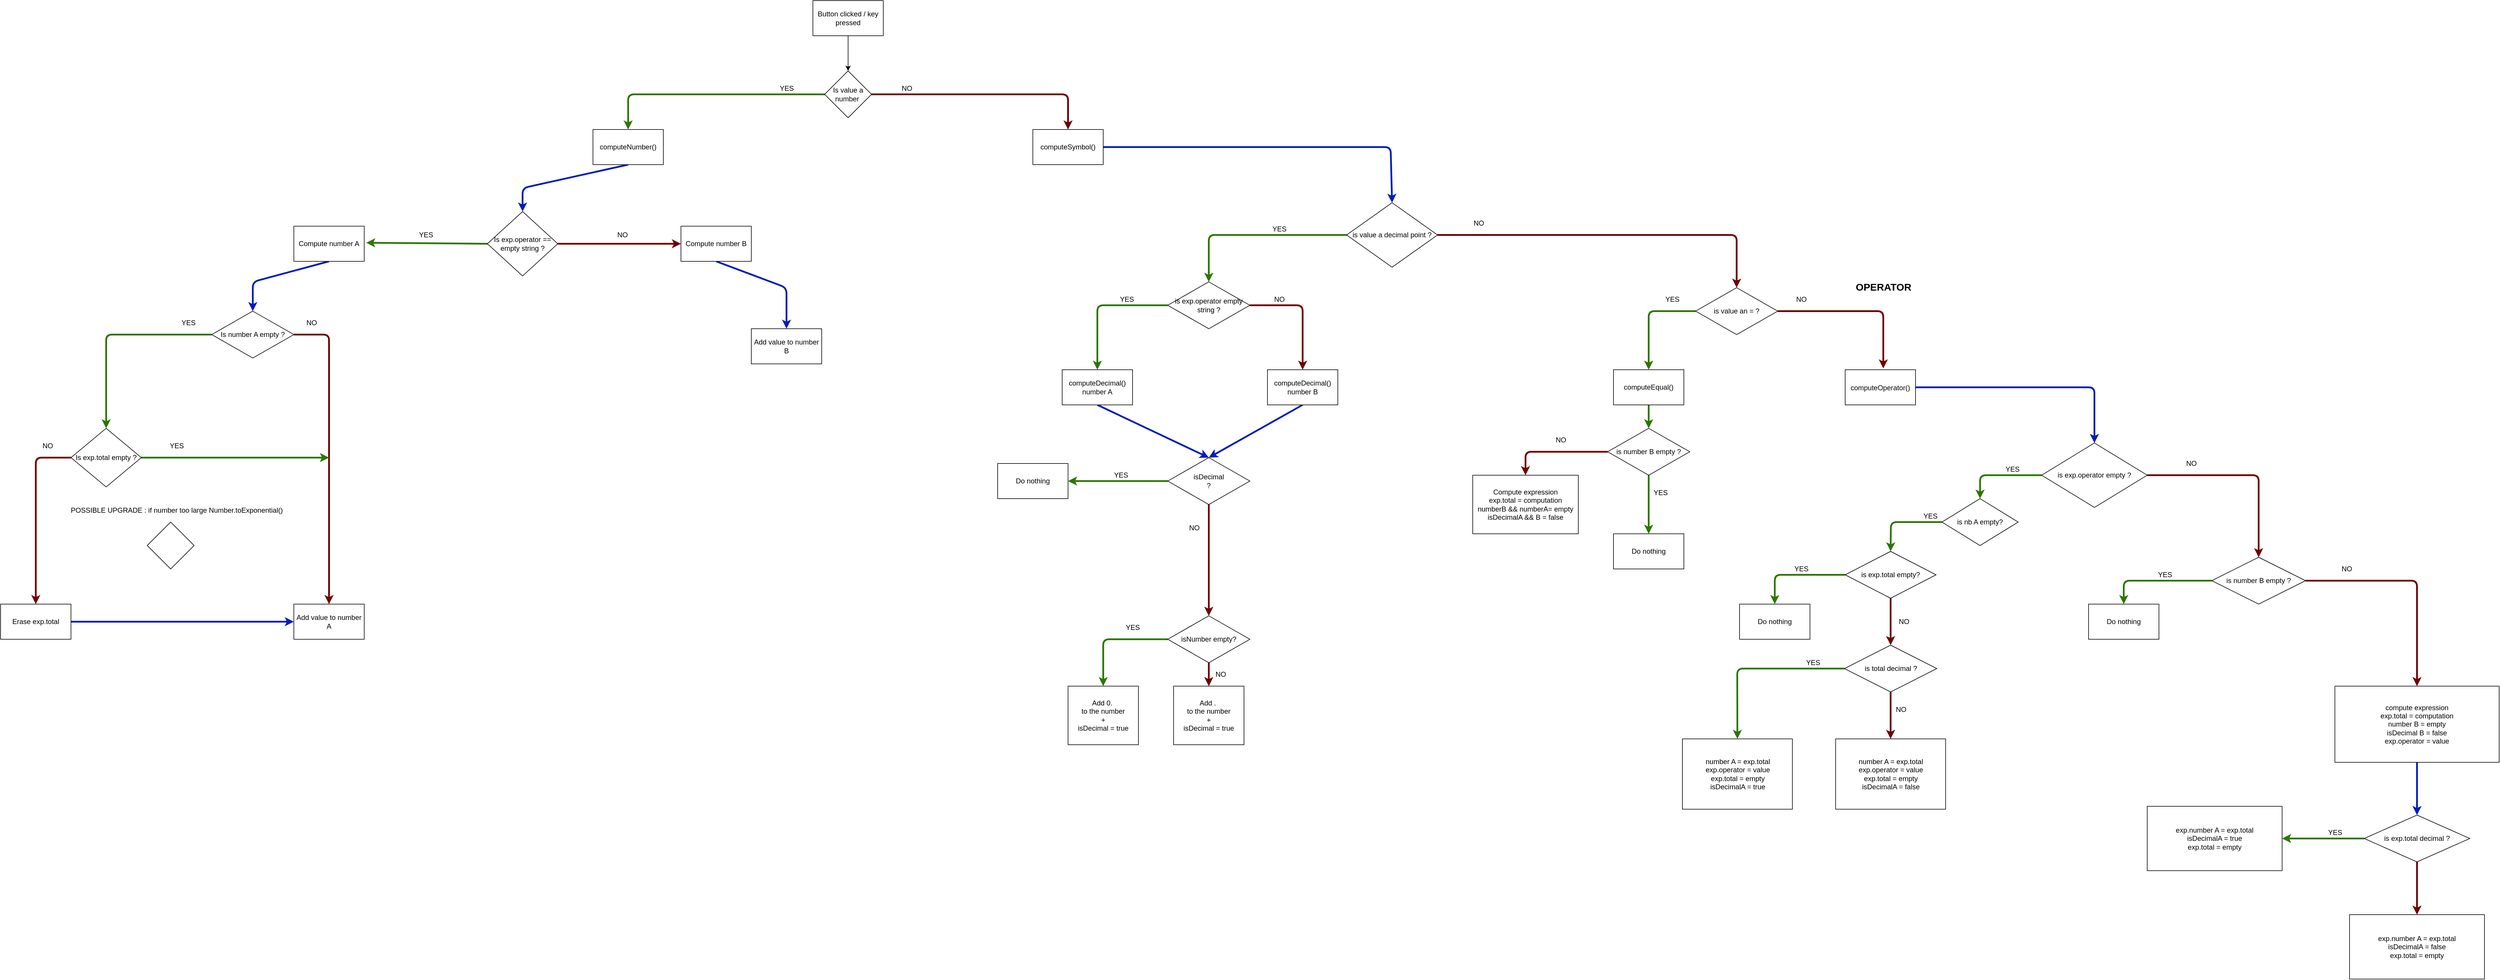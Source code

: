 <mxfile>
    <diagram id="bj5u30ifC48QjX-Cy-lz" name="Page-1">
        <mxGraphModel dx="3163" dy="1159" grid="0" gridSize="10" guides="1" tooltips="1" connect="1" arrows="1" fold="1" page="0" pageScale="1" pageWidth="850" pageHeight="1100" math="0" shadow="0">
            <root>
                <mxCell id="0"/>
                <mxCell id="1" parent="0"/>
                <mxCell id="5" style="edgeStyle=none;html=1;exitX=0.5;exitY=1;exitDx=0;exitDy=0;entryX=0.5;entryY=0;entryDx=0;entryDy=0;" parent="1" source="2" target="3" edge="1">
                    <mxGeometry relative="1" as="geometry"/>
                </mxCell>
                <mxCell id="2" value="Button clicked / key pressed" style="rounded=0;whiteSpace=wrap;html=1;" parent="1" vertex="1">
                    <mxGeometry x="365" y="80" width="120" height="60" as="geometry"/>
                </mxCell>
                <mxCell id="61" style="edgeStyle=none;html=1;exitX=0;exitY=0.5;exitDx=0;exitDy=0;strokeColor=#2D7600;entryX=0.5;entryY=0;entryDx=0;entryDy=0;fillColor=#60a917;strokeWidth=3;" parent="1" source="3" target="6" edge="1">
                    <mxGeometry relative="1" as="geometry">
                        <mxPoint x="140" y="290" as="targetPoint"/>
                        <Array as="points">
                            <mxPoint x="50" y="240"/>
                        </Array>
                    </mxGeometry>
                </mxCell>
                <mxCell id="63" style="edgeStyle=none;html=1;exitX=1;exitY=0.5;exitDx=0;exitDy=0;entryX=0.5;entryY=0;entryDx=0;entryDy=0;strokeColor=#6F0000;fillColor=#a20025;strokeWidth=3;" parent="1" source="3" target="8" edge="1">
                    <mxGeometry relative="1" as="geometry">
                        <Array as="points">
                            <mxPoint x="800" y="240"/>
                        </Array>
                    </mxGeometry>
                </mxCell>
                <mxCell id="3" value="Is value a number&amp;nbsp;" style="rhombus;whiteSpace=wrap;html=1;" parent="1" vertex="1">
                    <mxGeometry x="385" y="200" width="80" height="80" as="geometry"/>
                </mxCell>
                <mxCell id="53" style="edgeStyle=none;html=1;exitX=0.5;exitY=1;exitDx=0;exitDy=0;entryX=0.5;entryY=0;entryDx=0;entryDy=0;strokeColor=#001DBC;fillColor=#0050ef;strokeWidth=3;" parent="1" source="6" target="16" edge="1">
                    <mxGeometry relative="1" as="geometry">
                        <Array as="points">
                            <mxPoint x="-130" y="400"/>
                        </Array>
                    </mxGeometry>
                </mxCell>
                <mxCell id="6" value="computeNumber()" style="rounded=0;whiteSpace=wrap;html=1;" parent="1" vertex="1">
                    <mxGeometry x="-10" y="300" width="120" height="60" as="geometry"/>
                </mxCell>
                <mxCell id="65" style="edgeStyle=none;html=1;exitX=1;exitY=0.5;exitDx=0;exitDy=0;entryX=0.5;entryY=0;entryDx=0;entryDy=0;strokeColor=#001DBC;fillColor=#0050ef;strokeWidth=3;" parent="1" source="8" target="64" edge="1">
                    <mxGeometry relative="1" as="geometry">
                        <Array as="points">
                            <mxPoint x="1350" y="330"/>
                        </Array>
                    </mxGeometry>
                </mxCell>
                <mxCell id="8" value="computeSymbol()" style="rounded=0;whiteSpace=wrap;html=1;" parent="1" vertex="1">
                    <mxGeometry x="740" y="300" width="120" height="60" as="geometry"/>
                </mxCell>
                <mxCell id="10" value="YES" style="text;html=1;align=center;verticalAlign=middle;resizable=0;points=[];autosize=1;strokeColor=none;fillColor=none;" parent="1" vertex="1">
                    <mxGeometry x="300" y="220" width="40" height="20" as="geometry"/>
                </mxCell>
                <mxCell id="11" value="NO" style="text;html=1;align=center;verticalAlign=middle;resizable=0;points=[];autosize=1;strokeColor=none;fillColor=none;" parent="1" vertex="1">
                    <mxGeometry x="510" y="220" width="30" height="20" as="geometry"/>
                </mxCell>
                <mxCell id="52" style="edgeStyle=none;html=1;exitX=0;exitY=0.5;exitDx=0;exitDy=0;entryX=1.028;entryY=0.471;entryDx=0;entryDy=0;entryPerimeter=0;strokeColor=#2D7600;fillColor=#60a917;strokeWidth=3;" parent="1" source="16" target="24" edge="1">
                    <mxGeometry relative="1" as="geometry"/>
                </mxCell>
                <mxCell id="54" style="edgeStyle=none;html=1;exitX=1;exitY=0.5;exitDx=0;exitDy=0;strokeColor=#6F0000;fillColor=#a20025;strokeWidth=3;" parent="1" source="16" target="20" edge="1">
                    <mxGeometry relative="1" as="geometry"/>
                </mxCell>
                <mxCell id="16" value="&lt;span&gt;Is exp.operator == empty string ?&lt;/span&gt;" style="rhombus;whiteSpace=wrap;html=1;" parent="1" vertex="1">
                    <mxGeometry x="-190" y="440" width="120" height="110" as="geometry"/>
                </mxCell>
                <mxCell id="58" style="edgeStyle=none;html=1;exitX=0.5;exitY=1;exitDx=0;exitDy=0;entryX=0.5;entryY=0;entryDx=0;entryDy=0;strokeColor=#001DBC;fillColor=#0050ef;strokeWidth=3;" parent="1" source="20" target="60" edge="1">
                    <mxGeometry relative="1" as="geometry">
                        <mxPoint x="320" y="610" as="targetPoint"/>
                        <Array as="points">
                            <mxPoint x="320" y="570"/>
                        </Array>
                    </mxGeometry>
                </mxCell>
                <mxCell id="20" value="Compute number B" style="rounded=0;whiteSpace=wrap;html=1;" parent="1" vertex="1">
                    <mxGeometry x="140" y="465" width="120" height="60" as="geometry"/>
                </mxCell>
                <mxCell id="23" value="NO" style="text;html=1;align=center;verticalAlign=middle;resizable=0;points=[];autosize=1;strokeColor=none;fillColor=none;" parent="1" vertex="1">
                    <mxGeometry x="25" y="470" width="30" height="20" as="geometry"/>
                </mxCell>
                <mxCell id="51" style="edgeStyle=none;html=1;exitX=0.5;exitY=1;exitDx=0;exitDy=0;entryX=0.5;entryY=0;entryDx=0;entryDy=0;strokeColor=#001DBC;fillColor=#0050ef;strokeWidth=3;" parent="1" source="24" target="27" edge="1">
                    <mxGeometry relative="1" as="geometry">
                        <Array as="points">
                            <mxPoint x="-590" y="560"/>
                        </Array>
                    </mxGeometry>
                </mxCell>
                <mxCell id="24" value="Compute number A" style="rounded=0;whiteSpace=wrap;html=1;" parent="1" vertex="1">
                    <mxGeometry x="-520" y="465" width="120" height="60" as="geometry"/>
                </mxCell>
                <mxCell id="26" value="YES" style="text;html=1;align=center;verticalAlign=middle;resizable=0;points=[];autosize=1;strokeColor=none;fillColor=none;" parent="1" vertex="1">
                    <mxGeometry x="-315" y="470" width="40" height="20" as="geometry"/>
                </mxCell>
                <mxCell id="49" style="edgeStyle=none;html=1;exitX=0;exitY=0.5;exitDx=0;exitDy=0;entryX=0.5;entryY=0;entryDx=0;entryDy=0;strokeColor=#2D7600;fillColor=#60a917;strokeWidth=3;" parent="1" source="27" target="35" edge="1">
                    <mxGeometry relative="1" as="geometry">
                        <Array as="points">
                            <mxPoint x="-840" y="650"/>
                        </Array>
                    </mxGeometry>
                </mxCell>
                <mxCell id="50" style="edgeStyle=none;html=1;exitX=1;exitY=0.5;exitDx=0;exitDy=0;strokeColor=#6F0000;fillColor=#a20025;strokeWidth=3;" parent="1" source="27" target="30" edge="1">
                    <mxGeometry relative="1" as="geometry">
                        <Array as="points">
                            <mxPoint x="-460" y="650"/>
                        </Array>
                    </mxGeometry>
                </mxCell>
                <mxCell id="27" value="Is number A empty ?" style="rhombus;whiteSpace=wrap;html=1;" parent="1" vertex="1">
                    <mxGeometry x="-660" y="610" width="140" height="80" as="geometry"/>
                </mxCell>
                <mxCell id="30" value="Add value to number A" style="rounded=0;whiteSpace=wrap;html=1;strokeColor=default;fillColor=default;" parent="1" vertex="1">
                    <mxGeometry x="-520" y="1110" width="120" height="60" as="geometry"/>
                </mxCell>
                <mxCell id="33" value="YES" style="text;html=1;align=center;verticalAlign=middle;resizable=0;points=[];autosize=1;strokeColor=none;fillColor=none;" parent="1" vertex="1">
                    <mxGeometry x="-720" y="620" width="40" height="20" as="geometry"/>
                </mxCell>
                <mxCell id="34" value="NO" style="text;html=1;align=center;verticalAlign=middle;resizable=0;points=[];autosize=1;strokeColor=none;fillColor=none;" parent="1" vertex="1">
                    <mxGeometry x="-505" y="620" width="30" height="20" as="geometry"/>
                </mxCell>
                <mxCell id="44" style="edgeStyle=none;html=1;exitX=1;exitY=0.5;exitDx=0;exitDy=0;fillColor=#60a917;strokeColor=#2D7600;strokeWidth=3;" parent="1" source="35" edge="1">
                    <mxGeometry relative="1" as="geometry">
                        <mxPoint x="-460" y="860" as="targetPoint"/>
                    </mxGeometry>
                </mxCell>
                <mxCell id="48" style="edgeStyle=none;html=1;exitX=0;exitY=0.5;exitDx=0;exitDy=0;strokeColor=#6F0000;fillColor=#a20025;strokeWidth=3;" parent="1" source="35" target="38" edge="1">
                    <mxGeometry relative="1" as="geometry">
                        <Array as="points">
                            <mxPoint x="-960" y="860"/>
                        </Array>
                    </mxGeometry>
                </mxCell>
                <mxCell id="35" value="&lt;span&gt;Is exp.total empty ?&lt;/span&gt;" style="rhombus;whiteSpace=wrap;html=1;" parent="1" vertex="1">
                    <mxGeometry x="-900" y="810" width="120" height="100" as="geometry"/>
                </mxCell>
                <mxCell id="47" style="edgeStyle=none;html=1;exitX=1;exitY=0.5;exitDx=0;exitDy=0;entryX=0;entryY=0.5;entryDx=0;entryDy=0;strokeColor=#001DBC;fillColor=#0050ef;strokeWidth=3;" parent="1" source="38" target="30" edge="1">
                    <mxGeometry relative="1" as="geometry"/>
                </mxCell>
                <mxCell id="38" value="Erase exp.total" style="rounded=0;whiteSpace=wrap;html=1;strokeColor=default;fillColor=default;" parent="1" vertex="1">
                    <mxGeometry x="-1020" y="1110" width="120" height="60" as="geometry"/>
                </mxCell>
                <mxCell id="40" value="NO" style="text;html=1;align=center;verticalAlign=middle;resizable=0;points=[];autosize=1;strokeColor=none;fillColor=none;" parent="1" vertex="1">
                    <mxGeometry x="-955" y="830" width="30" height="20" as="geometry"/>
                </mxCell>
                <mxCell id="45" value="YES" style="text;html=1;align=center;verticalAlign=middle;resizable=0;points=[];autosize=1;strokeColor=none;fillColor=none;" parent="1" vertex="1">
                    <mxGeometry x="-740" y="830" width="40" height="20" as="geometry"/>
                </mxCell>
                <mxCell id="55" value="" style="rhombus;whiteSpace=wrap;html=1;strokeColor=default;fillColor=default;" parent="1" vertex="1">
                    <mxGeometry x="-770" y="970" width="80" height="80" as="geometry"/>
                </mxCell>
                <mxCell id="56" value="POSSIBLE UPGRADE : if number too large Number.toExponential()" style="text;html=1;align=center;verticalAlign=middle;resizable=0;points=[];autosize=1;strokeColor=none;fillColor=none;" parent="1" vertex="1">
                    <mxGeometry x="-910" y="940" width="380" height="20" as="geometry"/>
                </mxCell>
                <mxCell id="60" value="Add value to number B" style="rounded=0;whiteSpace=wrap;html=1;strokeColor=default;fillColor=default;" parent="1" vertex="1">
                    <mxGeometry x="260" y="640" width="120" height="60" as="geometry"/>
                </mxCell>
                <mxCell id="67" style="edgeStyle=none;html=1;exitX=0;exitY=0.5;exitDx=0;exitDy=0;entryX=0.5;entryY=0;entryDx=0;entryDy=0;strokeColor=#2D7600;fillColor=#60a917;strokeWidth=3;" parent="1" source="64" edge="1">
                    <mxGeometry relative="1" as="geometry">
                        <mxPoint x="1040" y="560.0" as="targetPoint"/>
                        <Array as="points">
                            <mxPoint x="1040" y="480"/>
                        </Array>
                    </mxGeometry>
                </mxCell>
                <mxCell id="94" style="edgeStyle=none;html=1;exitX=1;exitY=0.5;exitDx=0;exitDy=0;entryX=0.5;entryY=0;entryDx=0;entryDy=0;strokeColor=#6F0000;fillColor=#a20025;strokeWidth=3;" parent="1" source="64" target="93" edge="1">
                    <mxGeometry relative="1" as="geometry">
                        <Array as="points">
                            <mxPoint x="1940" y="480"/>
                        </Array>
                    </mxGeometry>
                </mxCell>
                <mxCell id="64" value="is value a decimal point ?" style="rhombus;whiteSpace=wrap;html=1;strokeColor=default;fillColor=default;" parent="1" vertex="1">
                    <mxGeometry x="1275" y="425" width="155" height="110" as="geometry"/>
                </mxCell>
                <mxCell id="68" value="YES" style="text;html=1;align=center;verticalAlign=middle;resizable=0;points=[];autosize=1;strokeColor=none;fillColor=none;" parent="1" vertex="1">
                    <mxGeometry x="1140" y="460" width="40" height="20" as="geometry"/>
                </mxCell>
                <mxCell id="78" style="edgeStyle=none;html=1;exitX=0.5;exitY=1;exitDx=0;exitDy=0;entryX=0.5;entryY=0;entryDx=0;entryDy=0;strokeColor=#001DBC;fillColor=#0050ef;strokeWidth=3;" parent="1" source="69" target="77" edge="1">
                    <mxGeometry relative="1" as="geometry"/>
                </mxCell>
                <mxCell id="69" value="computeDecimal()&lt;br&gt;number A" style="rounded=0;whiteSpace=wrap;html=1;strokeColor=default;fillColor=default;" parent="1" vertex="1">
                    <mxGeometry x="790" y="710" width="120" height="60" as="geometry"/>
                </mxCell>
                <mxCell id="71" style="edgeStyle=none;html=1;exitX=0;exitY=0.5;exitDx=0;exitDy=0;entryX=0.5;entryY=0;entryDx=0;entryDy=0;strokeColor=#2D7600;fillColor=#60a917;strokeWidth=3;" parent="1" source="70" target="69" edge="1">
                    <mxGeometry relative="1" as="geometry">
                        <Array as="points">
                            <mxPoint x="850" y="600"/>
                        </Array>
                    </mxGeometry>
                </mxCell>
                <mxCell id="74" style="edgeStyle=none;html=1;exitX=1;exitY=0.5;exitDx=0;exitDy=0;entryX=0.5;entryY=0;entryDx=0;entryDy=0;strokeColor=#6F0000;fillColor=#a20025;strokeWidth=3;" parent="1" source="70" target="73" edge="1">
                    <mxGeometry relative="1" as="geometry">
                        <Array as="points">
                            <mxPoint x="1200" y="600"/>
                        </Array>
                    </mxGeometry>
                </mxCell>
                <mxCell id="70" value="is exp.operator empty string ?" style="rhombus;whiteSpace=wrap;html=1;strokeColor=default;fillColor=default;" parent="1" vertex="1">
                    <mxGeometry x="970" y="560" width="140" height="80" as="geometry"/>
                </mxCell>
                <mxCell id="72" value="YES" style="text;html=1;align=center;verticalAlign=middle;resizable=0;points=[];autosize=1;strokeColor=none;fillColor=none;" parent="1" vertex="1">
                    <mxGeometry x="880" y="580" width="40" height="20" as="geometry"/>
                </mxCell>
                <mxCell id="79" style="edgeStyle=none;html=1;exitX=0.5;exitY=1;exitDx=0;exitDy=0;strokeColor=#001DBC;fillColor=#0050ef;strokeWidth=3;" parent="1" source="73" edge="1">
                    <mxGeometry relative="1" as="geometry">
                        <mxPoint x="1040" y="860" as="targetPoint"/>
                    </mxGeometry>
                </mxCell>
                <mxCell id="73" value="computeDecimal()&lt;br&gt;number B" style="rounded=0;whiteSpace=wrap;html=1;strokeColor=default;fillColor=default;" parent="1" vertex="1">
                    <mxGeometry x="1140" y="710" width="120" height="60" as="geometry"/>
                </mxCell>
                <mxCell id="75" value="NO" style="text;html=1;align=center;verticalAlign=middle;resizable=0;points=[];autosize=1;strokeColor=none;fillColor=none;" parent="1" vertex="1">
                    <mxGeometry x="1145" y="580" width="30" height="20" as="geometry"/>
                </mxCell>
                <mxCell id="87" style="edgeStyle=none;html=1;exitX=0;exitY=0.5;exitDx=0;exitDy=0;entryX=0.5;entryY=0;entryDx=0;entryDy=0;strokeColor=#2D7600;fillColor=#60a917;strokeWidth=3;" parent="1" source="76" target="80" edge="1">
                    <mxGeometry relative="1" as="geometry">
                        <Array as="points">
                            <mxPoint x="860" y="1170"/>
                        </Array>
                    </mxGeometry>
                </mxCell>
                <mxCell id="90" style="edgeStyle=none;html=1;exitX=0.5;exitY=1;exitDx=0;exitDy=0;entryX=0.5;entryY=0;entryDx=0;entryDy=0;strokeColor=#6F0000;fillColor=#a20025;strokeWidth=3;" parent="1" source="76" target="89" edge="1">
                    <mxGeometry relative="1" as="geometry"/>
                </mxCell>
                <mxCell id="76" value="isNumber empty?" style="rhombus;whiteSpace=wrap;html=1;strokeColor=default;fillColor=default;" parent="1" vertex="1">
                    <mxGeometry x="970" y="1130" width="140" height="80" as="geometry"/>
                </mxCell>
                <mxCell id="84" style="edgeStyle=none;html=1;exitX=0;exitY=0.5;exitDx=0;exitDy=0;entryX=1;entryY=0.5;entryDx=0;entryDy=0;strokeColor=#2D7600;fillColor=#60a917;strokeWidth=3;" parent="1" source="77" target="83" edge="1">
                    <mxGeometry relative="1" as="geometry"/>
                </mxCell>
                <mxCell id="86" style="edgeStyle=none;html=1;exitX=0.5;exitY=1;exitDx=0;exitDy=0;entryX=0.5;entryY=0;entryDx=0;entryDy=0;strokeColor=#6F0000;fillColor=#a20025;strokeWidth=3;" parent="1" source="77" target="76" edge="1">
                    <mxGeometry relative="1" as="geometry"/>
                </mxCell>
                <mxCell id="77" value="isDecimal&lt;br&gt;?" style="rhombus;whiteSpace=wrap;html=1;strokeColor=default;fillColor=default;" parent="1" vertex="1">
                    <mxGeometry x="970" y="860" width="140" height="80" as="geometry"/>
                </mxCell>
                <mxCell id="80" value="Add 0.&amp;nbsp;&lt;br&gt;to the number&lt;br&gt;+&lt;br&gt;isDecimal = true" style="rounded=0;whiteSpace=wrap;html=1;strokeColor=default;fillColor=default;" parent="1" vertex="1">
                    <mxGeometry x="800" y="1250" width="120" height="100" as="geometry"/>
                </mxCell>
                <mxCell id="82" value="NO" style="text;html=1;align=center;verticalAlign=middle;resizable=0;points=[];autosize=1;strokeColor=none;fillColor=none;" parent="1" vertex="1">
                    <mxGeometry x="1000" y="970" width="30" height="20" as="geometry"/>
                </mxCell>
                <mxCell id="83" value="Do nothing" style="rounded=0;whiteSpace=wrap;html=1;strokeColor=default;fillColor=default;" parent="1" vertex="1">
                    <mxGeometry x="680" y="870" width="120" height="60" as="geometry"/>
                </mxCell>
                <mxCell id="85" value="YES" style="text;html=1;align=center;verticalAlign=middle;resizable=0;points=[];autosize=1;strokeColor=none;fillColor=none;" parent="1" vertex="1">
                    <mxGeometry x="870" y="880" width="40" height="20" as="geometry"/>
                </mxCell>
                <mxCell id="88" value="YES" style="text;html=1;align=center;verticalAlign=middle;resizable=0;points=[];autosize=1;strokeColor=none;fillColor=none;" parent="1" vertex="1">
                    <mxGeometry x="890" y="1140" width="40" height="20" as="geometry"/>
                </mxCell>
                <mxCell id="89" value="Add .&amp;nbsp;&lt;br&gt;to the number&lt;br&gt;+&lt;br&gt;isDecimal = true" style="rounded=0;whiteSpace=wrap;html=1;strokeColor=default;fillColor=default;" parent="1" vertex="1">
                    <mxGeometry x="980" y="1250" width="120" height="100" as="geometry"/>
                </mxCell>
                <mxCell id="91" value="NO" style="text;html=1;align=center;verticalAlign=middle;resizable=0;points=[];autosize=1;strokeColor=none;fillColor=none;" parent="1" vertex="1">
                    <mxGeometry x="1045" y="1220" width="30" height="20" as="geometry"/>
                </mxCell>
                <mxCell id="97" style="edgeStyle=none;html=1;exitX=0;exitY=0.5;exitDx=0;exitDy=0;entryX=0.5;entryY=0;entryDx=0;entryDy=0;strokeColor=#2D7600;fillColor=#60a917;strokeWidth=3;" parent="1" source="93" target="96" edge="1">
                    <mxGeometry relative="1" as="geometry">
                        <Array as="points">
                            <mxPoint x="1790" y="610"/>
                        </Array>
                    </mxGeometry>
                </mxCell>
                <mxCell id="109" style="edgeStyle=none;html=1;exitX=1;exitY=0.5;exitDx=0;exitDy=0;entryX=0.542;entryY=-0.037;entryDx=0;entryDy=0;entryPerimeter=0;fontSize=12;strokeColor=#6F0000;fillColor=#a20025;strokeWidth=3;" parent="1" source="93" target="108" edge="1">
                    <mxGeometry relative="1" as="geometry">
                        <Array as="points">
                            <mxPoint x="2190" y="610"/>
                        </Array>
                    </mxGeometry>
                </mxCell>
                <mxCell id="93" value="is value an = ?" style="rhombus;whiteSpace=wrap;html=1;strokeColor=default;fillColor=default;" parent="1" vertex="1">
                    <mxGeometry x="1870" y="570" width="140" height="80" as="geometry"/>
                </mxCell>
                <mxCell id="95" value="NO" style="text;html=1;align=center;verticalAlign=middle;resizable=0;points=[];autosize=1;strokeColor=none;fillColor=none;" parent="1" vertex="1">
                    <mxGeometry x="1485" y="450" width="30" height="20" as="geometry"/>
                </mxCell>
                <mxCell id="100" style="edgeStyle=none;html=1;exitX=0.5;exitY=1;exitDx=0;exitDy=0;strokeColor=#2D7600;fillColor=#60a917;strokeWidth=3;" parent="1" source="96" target="99" edge="1">
                    <mxGeometry relative="1" as="geometry"/>
                </mxCell>
                <mxCell id="96" value="computeEqual()" style="rounded=0;whiteSpace=wrap;html=1;strokeColor=default;fillColor=default;" parent="1" vertex="1">
                    <mxGeometry x="1730" y="710" width="120" height="60" as="geometry"/>
                </mxCell>
                <mxCell id="98" value="YES" style="text;html=1;align=center;verticalAlign=middle;resizable=0;points=[];autosize=1;strokeColor=none;fillColor=none;" parent="1" vertex="1">
                    <mxGeometry x="1810" y="580" width="40" height="20" as="geometry"/>
                </mxCell>
                <mxCell id="101" style="edgeStyle=none;html=1;exitX=0.5;exitY=1;exitDx=0;exitDy=0;strokeColor=#2D7600;entryX=0.5;entryY=0;entryDx=0;entryDy=0;fillColor=#60a917;strokeWidth=3;" parent="1" source="99" target="103" edge="1">
                    <mxGeometry relative="1" as="geometry">
                        <mxPoint x="1790" y="970" as="targetPoint"/>
                    </mxGeometry>
                </mxCell>
                <mxCell id="105" style="edgeStyle=none;html=1;exitX=0;exitY=0.5;exitDx=0;exitDy=0;entryX=0.5;entryY=0;entryDx=0;entryDy=0;strokeColor=#6F0000;fillColor=#a20025;strokeWidth=3;" parent="1" source="99" target="104" edge="1">
                    <mxGeometry relative="1" as="geometry">
                        <Array as="points">
                            <mxPoint x="1580" y="850"/>
                        </Array>
                    </mxGeometry>
                </mxCell>
                <mxCell id="99" value="is number B empty ?" style="rhombus;whiteSpace=wrap;html=1;strokeColor=default;fillColor=default;" parent="1" vertex="1">
                    <mxGeometry x="1720" y="810" width="140" height="80" as="geometry"/>
                </mxCell>
                <mxCell id="102" value="YES" style="text;html=1;align=center;verticalAlign=middle;resizable=0;points=[];autosize=1;strokeColor=none;fillColor=none;" parent="1" vertex="1">
                    <mxGeometry x="1790" y="910" width="40" height="20" as="geometry"/>
                </mxCell>
                <mxCell id="103" value="Do nothing" style="rounded=0;whiteSpace=wrap;html=1;strokeColor=default;fillColor=default;" parent="1" vertex="1">
                    <mxGeometry x="1730" y="990" width="120" height="60" as="geometry"/>
                </mxCell>
                <mxCell id="104" value="Compute expression&lt;br&gt;exp.total = computation&lt;br&gt;numberB &amp;amp;&amp;amp; numberA= empty&lt;br&gt;isDecimalA &amp;amp;&amp;amp; B = false" style="rounded=0;whiteSpace=wrap;html=1;strokeColor=default;fillColor=default;" parent="1" vertex="1">
                    <mxGeometry x="1490" y="890" width="180" height="100" as="geometry"/>
                </mxCell>
                <mxCell id="106" value="NO" style="text;html=1;align=center;verticalAlign=middle;resizable=0;points=[];autosize=1;strokeColor=none;fillColor=none;" parent="1" vertex="1">
                    <mxGeometry x="1625" y="820" width="30" height="20" as="geometry"/>
                </mxCell>
                <mxCell id="107" value="&lt;font style=&quot;font-size: 17px&quot;&gt;&lt;b&gt;OPERATOR&lt;/b&gt;&lt;/font&gt;" style="text;html=1;align=center;verticalAlign=middle;resizable=0;points=[];autosize=1;strokeColor=none;fillColor=none;" parent="1" vertex="1">
                    <mxGeometry x="2135" y="560" width="110" height="20" as="geometry"/>
                </mxCell>
                <mxCell id="112" style="edgeStyle=none;html=1;exitX=1;exitY=0.5;exitDx=0;exitDy=0;entryX=0.5;entryY=0;entryDx=0;entryDy=0;fontSize=12;strokeColor=#001DBC;fillColor=#0050ef;strokeWidth=3;" parent="1" source="108" target="111" edge="1">
                    <mxGeometry relative="1" as="geometry">
                        <Array as="points">
                            <mxPoint x="2550" y="740"/>
                        </Array>
                    </mxGeometry>
                </mxCell>
                <mxCell id="108" value="&lt;font style=&quot;font-size: 12px&quot;&gt;computeOperator()&lt;/font&gt;" style="rounded=0;whiteSpace=wrap;html=1;fontSize=17;strokeColor=default;fillColor=default;" parent="1" vertex="1">
                    <mxGeometry x="2125" y="710" width="120" height="60" as="geometry"/>
                </mxCell>
                <mxCell id="110" value="NO" style="text;html=1;align=center;verticalAlign=middle;resizable=0;points=[];autosize=1;strokeColor=none;fillColor=none;fontSize=12;" parent="1" vertex="1">
                    <mxGeometry x="2035" y="580" width="30" height="20" as="geometry"/>
                </mxCell>
                <mxCell id="114" style="edgeStyle=none;html=1;exitX=0;exitY=0.5;exitDx=0;exitDy=0;entryX=0.5;entryY=0;entryDx=0;entryDy=0;fontSize=12;strokeColor=#2D7600;fillColor=#60a917;strokeWidth=3;" parent="1" source="111" target="113" edge="1">
                    <mxGeometry relative="1" as="geometry">
                        <Array as="points">
                            <mxPoint x="2355" y="890"/>
                        </Array>
                    </mxGeometry>
                </mxCell>
                <mxCell id="134" style="edgeStyle=none;html=1;exitX=1;exitY=0.5;exitDx=0;exitDy=0;fontSize=12;strokeColor=#6F0000;strokeWidth=3;fillColor=#a20025;entryX=0.5;entryY=0;entryDx=0;entryDy=0;" parent="1" source="111" target="135" edge="1">
                    <mxGeometry relative="1" as="geometry">
                        <mxPoint x="2870" y="890" as="targetPoint"/>
                        <Array as="points">
                            <mxPoint x="2830" y="890"/>
                        </Array>
                    </mxGeometry>
                </mxCell>
                <mxCell id="111" value="is exp.operator empty ?" style="rhombus;whiteSpace=wrap;html=1;fontSize=12;strokeColor=default;fillColor=default;" parent="1" vertex="1">
                    <mxGeometry x="2460" y="835" width="180" height="110" as="geometry"/>
                </mxCell>
                <mxCell id="117" style="edgeStyle=none;html=1;exitX=0;exitY=0.5;exitDx=0;exitDy=0;entryX=0.5;entryY=0;entryDx=0;entryDy=0;fontSize=12;strokeColor=#2D7600;fillColor=#60a917;strokeWidth=3;" parent="1" source="113" target="116" edge="1">
                    <mxGeometry relative="1" as="geometry">
                        <Array as="points">
                            <mxPoint x="2203" y="970"/>
                        </Array>
                    </mxGeometry>
                </mxCell>
                <mxCell id="113" value="is nb A empty?" style="rhombus;whiteSpace=wrap;html=1;fontSize=12;strokeColor=default;fillColor=default;" parent="1" vertex="1">
                    <mxGeometry x="2290" y="930" width="130" height="80" as="geometry"/>
                </mxCell>
                <mxCell id="115" value="YES" style="text;html=1;align=center;verticalAlign=middle;resizable=0;points=[];autosize=1;strokeColor=none;fillColor=none;fontSize=12;" parent="1" vertex="1">
                    <mxGeometry x="2390" y="870" width="40" height="20" as="geometry"/>
                </mxCell>
                <mxCell id="120" style="edgeStyle=none;html=1;exitX=0;exitY=0.5;exitDx=0;exitDy=0;entryX=0.5;entryY=0;entryDx=0;entryDy=0;fontSize=12;strokeColor=#2D7600;fillColor=#60a917;strokeWidth=3;" parent="1" source="116" target="119" edge="1">
                    <mxGeometry relative="1" as="geometry">
                        <Array as="points">
                            <mxPoint x="2005" y="1060"/>
                        </Array>
                    </mxGeometry>
                </mxCell>
                <mxCell id="126" style="edgeStyle=none;html=1;exitX=0.5;exitY=1;exitDx=0;exitDy=0;fontSize=12;strokeColor=#6F0000;fillColor=#a20025;strokeWidth=3;" parent="1" source="116" edge="1">
                    <mxGeometry relative="1" as="geometry">
                        <mxPoint x="2202.5" y="1180" as="targetPoint"/>
                    </mxGeometry>
                </mxCell>
                <mxCell id="116" value="is exp.total empty?" style="rhombus;whiteSpace=wrap;html=1;fontSize=12;strokeColor=default;fillColor=default;" parent="1" vertex="1">
                    <mxGeometry x="2125" y="1020" width="155" height="80" as="geometry"/>
                </mxCell>
                <mxCell id="118" value="YES" style="text;html=1;align=center;verticalAlign=middle;resizable=0;points=[];autosize=1;strokeColor=none;fillColor=none;fontSize=12;" parent="1" vertex="1">
                    <mxGeometry x="2250" y="950" width="40" height="20" as="geometry"/>
                </mxCell>
                <mxCell id="119" value="Do nothing" style="rounded=0;whiteSpace=wrap;html=1;fontSize=12;strokeColor=default;fillColor=default;" parent="1" vertex="1">
                    <mxGeometry x="1945" y="1110" width="120" height="60" as="geometry"/>
                </mxCell>
                <mxCell id="121" value="YES" style="text;html=1;align=center;verticalAlign=middle;resizable=0;points=[];autosize=1;strokeColor=none;fillColor=none;fontSize=12;" parent="1" vertex="1">
                    <mxGeometry x="2030" y="1040" width="40" height="20" as="geometry"/>
                </mxCell>
                <mxCell id="122" value="number A = exp.total&lt;br&gt;exp.operator = value&lt;br&gt;exp.total = empty&lt;br&gt;isDecimalA = false" style="rounded=0;whiteSpace=wrap;html=1;fontSize=12;strokeColor=default;fillColor=default;" parent="1" vertex="1">
                    <mxGeometry x="2108.75" y="1340" width="187.5" height="120" as="geometry"/>
                </mxCell>
                <mxCell id="124" value="NO" style="text;html=1;align=center;verticalAlign=middle;resizable=0;points=[];autosize=1;strokeColor=none;fillColor=none;fontSize=12;" parent="1" vertex="1">
                    <mxGeometry x="2210" y="1130" width="30" height="20" as="geometry"/>
                </mxCell>
                <mxCell id="128" style="edgeStyle=none;html=1;exitX=0.5;exitY=1;exitDx=0;exitDy=0;entryX=0.5;entryY=0;entryDx=0;entryDy=0;fontSize=12;strokeColor=#6F0000;fillColor=#a20025;strokeWidth=3;" parent="1" source="127" target="122" edge="1">
                    <mxGeometry relative="1" as="geometry"/>
                </mxCell>
                <mxCell id="132" style="edgeStyle=none;html=1;exitX=0;exitY=0.5;exitDx=0;exitDy=0;entryX=0.5;entryY=0;entryDx=0;entryDy=0;fontSize=12;strokeColor=#2D7600;fillColor=#60a917;strokeWidth=3;" parent="1" source="127" target="131" edge="1">
                    <mxGeometry relative="1" as="geometry">
                        <Array as="points">
                            <mxPoint x="1941" y="1220"/>
                        </Array>
                    </mxGeometry>
                </mxCell>
                <mxCell id="127" value="is total decimal ?" style="rhombus;whiteSpace=wrap;html=1;fontSize=12;strokeColor=default;fillColor=default;" parent="1" vertex="1">
                    <mxGeometry x="2123.75" y="1180" width="157.5" height="80" as="geometry"/>
                </mxCell>
                <mxCell id="129" value="NO" style="text;html=1;align=center;verticalAlign=middle;resizable=0;points=[];autosize=1;strokeColor=none;fillColor=none;fontSize=12;" parent="1" vertex="1">
                    <mxGeometry x="2205" y="1280" width="30" height="20" as="geometry"/>
                </mxCell>
                <mxCell id="131" value="number A = exp.total&lt;br&gt;exp.operator = value&lt;br&gt;exp.total = empty&lt;br&gt;isDecimalA = true" style="rounded=0;whiteSpace=wrap;html=1;fontSize=12;strokeColor=default;fillColor=default;" parent="1" vertex="1">
                    <mxGeometry x="1847.5" y="1340" width="187.5" height="120" as="geometry"/>
                </mxCell>
                <mxCell id="133" value="YES" style="text;html=1;align=center;verticalAlign=middle;resizable=0;points=[];autosize=1;strokeColor=none;fillColor=none;fontSize=12;" parent="1" vertex="1">
                    <mxGeometry x="2050" y="1200" width="40" height="20" as="geometry"/>
                </mxCell>
                <mxCell id="138" style="edgeStyle=none;html=1;exitX=0;exitY=0.5;exitDx=0;exitDy=0;entryX=0.5;entryY=0;entryDx=0;entryDy=0;fontSize=12;strokeColor=#2D7600;strokeWidth=3;fillColor=#60a917;" parent="1" source="135" target="137" edge="1">
                    <mxGeometry relative="1" as="geometry">
                        <Array as="points">
                            <mxPoint x="2600" y="1070"/>
                        </Array>
                    </mxGeometry>
                </mxCell>
                <mxCell id="142" style="edgeStyle=none;html=1;exitX=1;exitY=0.5;exitDx=0;exitDy=0;entryX=0.5;entryY=0;entryDx=0;entryDy=0;fontSize=12;strokeColor=#6F0000;strokeWidth=3;fillColor=#a20025;" parent="1" source="135" target="140" edge="1">
                    <mxGeometry relative="1" as="geometry">
                        <Array as="points">
                            <mxPoint x="3100" y="1070"/>
                        </Array>
                    </mxGeometry>
                </mxCell>
                <mxCell id="135" value="is number B empty ?" style="rhombus;whiteSpace=wrap;html=1;fontSize=12;strokeColor=default;fillColor=default;" parent="1" vertex="1">
                    <mxGeometry x="2750" y="1030" width="160" height="80" as="geometry"/>
                </mxCell>
                <mxCell id="136" value="NO" style="text;html=1;align=center;verticalAlign=middle;resizable=0;points=[];autosize=1;strokeColor=none;fillColor=none;fontSize=12;" parent="1" vertex="1">
                    <mxGeometry x="2700" y="860" width="30" height="20" as="geometry"/>
                </mxCell>
                <mxCell id="137" value="Do nothing" style="rounded=0;whiteSpace=wrap;html=1;fontSize=12;strokeColor=default;fillColor=default;" parent="1" vertex="1">
                    <mxGeometry x="2540" y="1110" width="120" height="60" as="geometry"/>
                </mxCell>
                <mxCell id="139" value="YES" style="text;html=1;align=center;verticalAlign=middle;resizable=0;points=[];autosize=1;strokeColor=none;fillColor=none;fontSize=12;" parent="1" vertex="1">
                    <mxGeometry x="2650" y="1050" width="40" height="20" as="geometry"/>
                </mxCell>
                <mxCell id="145" style="edgeStyle=none;html=1;exitX=0.5;exitY=1;exitDx=0;exitDy=0;entryX=0.5;entryY=0;entryDx=0;entryDy=0;fontSize=12;strokeColor=#001DBC;strokeWidth=3;fillColor=#0050ef;" parent="1" source="140" target="144" edge="1">
                    <mxGeometry relative="1" as="geometry"/>
                </mxCell>
                <mxCell id="140" value="compute expression&lt;br&gt;exp.total = computation&lt;br&gt;number B = empty&lt;br&gt;isDecimal B = false&lt;br&gt;exp.operator = value" style="rounded=0;whiteSpace=wrap;html=1;fontSize=12;strokeColor=default;fillColor=default;" parent="1" vertex="1">
                    <mxGeometry x="2960" y="1250" width="280" height="130" as="geometry"/>
                </mxCell>
                <mxCell id="143" value="NO" style="text;html=1;align=center;verticalAlign=middle;resizable=0;points=[];autosize=1;strokeColor=none;fillColor=none;fontSize=12;" parent="1" vertex="1">
                    <mxGeometry x="2965" y="1040" width="30" height="20" as="geometry"/>
                </mxCell>
                <mxCell id="146" style="edgeStyle=none;html=1;exitX=0;exitY=0.5;exitDx=0;exitDy=0;fontSize=12;strokeColor=#2D7600;strokeWidth=3;fillColor=#60a917;" parent="1" source="144" target="147" edge="1">
                    <mxGeometry relative="1" as="geometry">
                        <mxPoint x="2830" y="1510.154" as="targetPoint"/>
                    </mxGeometry>
                </mxCell>
                <mxCell id="150" style="edgeStyle=none;html=1;exitX=0.5;exitY=1;exitDx=0;exitDy=0;fontSize=12;strokeColor=#6F0000;strokeWidth=3;fillColor=#a20025;" parent="1" source="144" target="149" edge="1">
                    <mxGeometry relative="1" as="geometry"/>
                </mxCell>
                <mxCell id="144" value="is exp.total decimal ?" style="rhombus;whiteSpace=wrap;html=1;fontSize=12;strokeColor=default;fillColor=default;" parent="1" vertex="1">
                    <mxGeometry x="3010" y="1470" width="180" height="80" as="geometry"/>
                </mxCell>
                <mxCell id="147" value="exp.number A = exp.total&lt;br&gt;isDecimalA = true&lt;br&gt;exp.total = empty" style="rounded=0;whiteSpace=wrap;html=1;fontSize=12;strokeColor=default;fillColor=default;" parent="1" vertex="1">
                    <mxGeometry x="2640" y="1455.07" width="230" height="109.85" as="geometry"/>
                </mxCell>
                <mxCell id="148" value="YES" style="text;html=1;align=center;verticalAlign=middle;resizable=0;points=[];autosize=1;strokeColor=none;fillColor=none;fontSize=12;" parent="1" vertex="1">
                    <mxGeometry x="2940" y="1490" width="40" height="20" as="geometry"/>
                </mxCell>
                <mxCell id="149" value="exp.number A = exp.total&lt;br&gt;isDecimalA = false&lt;br&gt;exp.total = empty" style="rounded=0;whiteSpace=wrap;html=1;fontSize=12;strokeColor=default;fillColor=default;" parent="1" vertex="1">
                    <mxGeometry x="2985" y="1640.0" width="230" height="109.85" as="geometry"/>
                </mxCell>
            </root>
        </mxGraphModel>
    </diagram>
</mxfile>